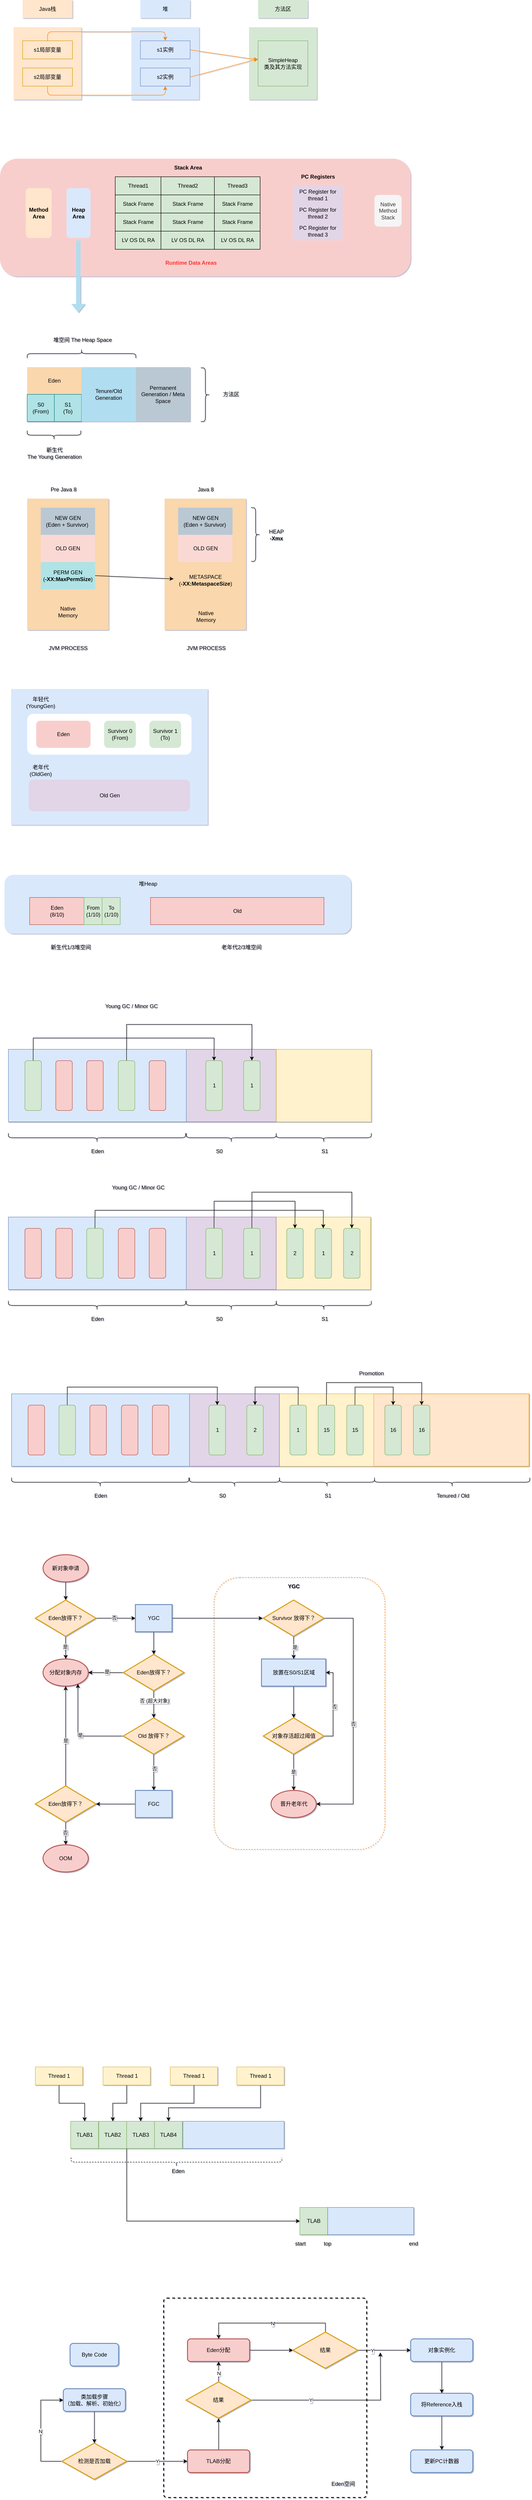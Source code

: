 <mxfile version="13.6.2" type="device"><diagram id="xvjZDgWMbrkdwlDW0RJM" name="Page-1"><mxGraphModel dx="1244" dy="725" grid="1" gridSize="10" guides="1" tooltips="1" connect="1" arrows="1" fold="1" page="1" pageScale="1" pageWidth="3300" pageHeight="4681" background="none" math="0" shadow="1"><root><mxCell id="0"/><mxCell id="1" parent="0"/><mxCell id="SILHKIjr-np92SBcj5TY-247" value="" style="rounded=1;whiteSpace=wrap;html=1;absoluteArcSize=1;arcSize=14;strokeWidth=2;fillColor=none;dashed=1;" vertex="1" parent="1"><mxGeometry x="421.5" y="5250" width="448.5" height="440" as="geometry"/></mxCell><mxCell id="SILHKIjr-np92SBcj5TY-186" value="" style="rounded=1;whiteSpace=wrap;html=1;dashed=1;fillColor=none;strokeColor=#FF8000;" vertex="1" parent="1"><mxGeometry x="532.5" y="3660" width="377.5" height="600" as="geometry"/></mxCell><mxCell id="SILHKIjr-np92SBcj5TY-133" value="" style="rounded=0;whiteSpace=wrap;html=1;fillColor=#ffe6cc;strokeColor=#d79b00;" vertex="1" parent="1"><mxGeometry x="885.5" y="3255" width="343" height="160" as="geometry"/></mxCell><mxCell id="SILHKIjr-np92SBcj5TY-93" value="" style="rounded=0;whiteSpace=wrap;html=1;fillColor=#fff2cc;strokeColor=#d6b656;" vertex="1" parent="1"><mxGeometry x="670" y="2865" width="208.5" height="160" as="geometry"/></mxCell><mxCell id="SILHKIjr-np92SBcj5TY-34" value="" style="rounded=0;whiteSpace=wrap;html=1;fillColor=#e1d5e7;strokeColor=#9673a6;" vertex="1" parent="1"><mxGeometry x="471.5" y="2495" width="198.5" height="160" as="geometry"/></mxCell><mxCell id="SILHKIjr-np92SBcj5TY-32" value="" style="rounded=0;whiteSpace=wrap;html=1;fillColor=#dae8fc;strokeColor=#6c8ebf;" vertex="1" parent="1"><mxGeometry x="78.5" y="2495" width="393" height="160" as="geometry"/></mxCell><mxCell id="SILHKIjr-np92SBcj5TY-23" value="" style="rounded=1;whiteSpace=wrap;html=1;dashed=1;fillColor=#dae8fc;strokeColor=none;" vertex="1" parent="1"><mxGeometry x="70" y="2110" width="765.5" height="130" as="geometry"/></mxCell><mxCell id="SILHKIjr-np92SBcj5TY-6" value="" style="rounded=0;whiteSpace=wrap;html=1;dashed=1;fillColor=#dae8fc;strokeColor=none;" vertex="1" parent="1"><mxGeometry x="84.5" y="1700" width="434.5" height="300" as="geometry"/></mxCell><mxCell id="SILHKIjr-np92SBcj5TY-4" value="" style="rounded=1;whiteSpace=wrap;html=1;dashed=1;strokeColor=none;" vertex="1" parent="1"><mxGeometry x="120" y="1755" width="363" height="90" as="geometry"/></mxCell><mxCell id="7XD1-41e0E38Dx6qnAlS-56" value="" style="rounded=0;whiteSpace=wrap;html=1;fillColor=#fad7ac;strokeColor=none;" parent="1" vertex="1"><mxGeometry x="423.5" y="1280" width="180" height="290" as="geometry"/></mxCell><mxCell id="7XD1-41e0E38Dx6qnAlS-54" value="" style="rounded=0;whiteSpace=wrap;html=1;fillColor=#fad7ac;strokeColor=none;" parent="1" vertex="1"><mxGeometry x="120" y="1280" width="180" height="290" as="geometry"/></mxCell><mxCell id="d0NMpc2Wv-QKShxh3H69-5" value="" style="whiteSpace=wrap;html=1;fillColor=#ffe6cc;strokeColor=none;" parent="1" vertex="1"><mxGeometry x="90" y="240" width="150" height="160" as="geometry"/></mxCell><mxCell id="d0NMpc2Wv-QKShxh3H69-1" value="Java栈" style="whiteSpace=wrap;html=1;fillColor=#ffe6cc;strokeColor=none;" parent="1" vertex="1"><mxGeometry x="110" y="180" width="110" height="40" as="geometry"/></mxCell><mxCell id="d0NMpc2Wv-QKShxh3H69-3" value="s1局部变量" style="whiteSpace=wrap;html=1;fillColor=#ffe6cc;strokeColor=#d79b00;" parent="1" vertex="1"><mxGeometry x="110" y="270" width="110" height="40" as="geometry"/></mxCell><mxCell id="d0NMpc2Wv-QKShxh3H69-4" value="s2局部变量" style="whiteSpace=wrap;html=1;fillColor=#ffe6cc;strokeColor=#d79b00;" parent="1" vertex="1"><mxGeometry x="110" y="330" width="110" height="40" as="geometry"/></mxCell><mxCell id="d0NMpc2Wv-QKShxh3H69-6" value="" style="whiteSpace=wrap;html=1;fillColor=#dae8fc;strokeColor=none;" parent="1" vertex="1"><mxGeometry x="350" y="240" width="150" height="160" as="geometry"/></mxCell><mxCell id="d0NMpc2Wv-QKShxh3H69-7" value="堆" style="whiteSpace=wrap;html=1;fillColor=#dae8fc;strokeColor=none;" parent="1" vertex="1"><mxGeometry x="370" y="180" width="110" height="40" as="geometry"/></mxCell><mxCell id="d0NMpc2Wv-QKShxh3H69-8" value="s1实例" style="whiteSpace=wrap;html=1;fillColor=#dae8fc;strokeColor=#6c8ebf;" parent="1" vertex="1"><mxGeometry x="370" y="270" width="110" height="40" as="geometry"/></mxCell><mxCell id="d0NMpc2Wv-QKShxh3H69-9" value="s2实例" style="whiteSpace=wrap;html=1;fillColor=#dae8fc;strokeColor=#6c8ebf;" parent="1" vertex="1"><mxGeometry x="370" y="330" width="110" height="40" as="geometry"/></mxCell><mxCell id="d0NMpc2Wv-QKShxh3H69-10" style="edgeStyle=orthogonalEdgeStyle;orthogonalLoop=1;jettySize=auto;html=1;exitX=0.5;exitY=1;exitDx=0;exitDy=0;entryX=0.5;entryY=1;entryDx=0;entryDy=0;strokeColor=#FF8000;" parent="1" source="d0NMpc2Wv-QKShxh3H69-4" target="d0NMpc2Wv-QKShxh3H69-9" edge="1"><mxGeometry relative="1" as="geometry"/></mxCell><mxCell id="d0NMpc2Wv-QKShxh3H69-11" style="edgeStyle=orthogonalEdgeStyle;orthogonalLoop=1;jettySize=auto;html=1;exitX=0.5;exitY=0;exitDx=0;exitDy=0;entryX=0.5;entryY=0;entryDx=0;entryDy=0;strokeColor=#FF8000;" parent="1" source="d0NMpc2Wv-QKShxh3H69-3" target="d0NMpc2Wv-QKShxh3H69-8" edge="1"><mxGeometry relative="1" as="geometry"/></mxCell><mxCell id="d0NMpc2Wv-QKShxh3H69-12" value="" style="whiteSpace=wrap;html=1;fillColor=#d5e8d4;strokeColor=none;" parent="1" vertex="1"><mxGeometry x="610" y="240" width="150" height="160" as="geometry"/></mxCell><mxCell id="d0NMpc2Wv-QKShxh3H69-13" value="方法区" style="whiteSpace=wrap;html=1;fillColor=#d5e8d4;strokeColor=none;" parent="1" vertex="1"><mxGeometry x="630" y="180" width="110" height="40" as="geometry"/></mxCell><mxCell id="d0NMpc2Wv-QKShxh3H69-15" value="SimpleHeap&lt;br&gt;类及其方法实现" style="whiteSpace=wrap;html=1;fillColor=#d5e8d4;strokeColor=#82b366;" parent="1" vertex="1"><mxGeometry x="630" y="270" width="110" height="100" as="geometry"/></mxCell><mxCell id="d0NMpc2Wv-QKShxh3H69-16" style="orthogonalLoop=1;jettySize=auto;html=1;exitX=1;exitY=0.5;exitDx=0;exitDy=0;strokeColor=#FF8000;" parent="1" source="d0NMpc2Wv-QKShxh3H69-8" target="d0NMpc2Wv-QKShxh3H69-15" edge="1"><mxGeometry relative="1" as="geometry"/></mxCell><mxCell id="d0NMpc2Wv-QKShxh3H69-17" style="edgeStyle=none;orthogonalLoop=1;jettySize=auto;html=1;exitX=1;exitY=0.5;exitDx=0;exitDy=0;strokeColor=#FF8000;" parent="1" source="d0NMpc2Wv-QKShxh3H69-9" edge="1"><mxGeometry relative="1" as="geometry"><mxPoint x="630" y="310" as="targetPoint"/></mxGeometry></mxCell><mxCell id="7XD1-41e0E38Dx6qnAlS-1" value="" style="rounded=1;whiteSpace=wrap;html=1;fillColor=#f8cecc;strokeColor=none;" parent="1" vertex="1"><mxGeometry x="60" y="530" width="907" height="260" as="geometry"/></mxCell><mxCell id="7XD1-41e0E38Dx6qnAlS-2" value="&lt;b&gt;Method Area&lt;/b&gt;" style="rounded=1;whiteSpace=wrap;html=1;fillColor=#ffe6cc;strokeColor=none;" parent="1" vertex="1"><mxGeometry x="117" y="595" width="57" height="110" as="geometry"/></mxCell><mxCell id="7XD1-41e0E38Dx6qnAlS-3" value="&lt;b&gt;Heap Area&lt;/b&gt;" style="rounded=1;whiteSpace=wrap;html=1;fillColor=#dae8fc;strokeColor=none;" parent="1" vertex="1"><mxGeometry x="207" y="595" width="53" height="110" as="geometry"/></mxCell><mxCell id="7XD1-41e0E38Dx6qnAlS-28" value="&lt;b&gt;PC Registers&lt;/b&gt;" style="text;html=1;align=center;verticalAlign=middle;resizable=0;points=[];autosize=1;" parent="1" vertex="1"><mxGeometry x="717" y="560" width="90" height="20" as="geometry"/></mxCell><mxCell id="7XD1-41e0E38Dx6qnAlS-29" value="Native Method Stack" style="rounded=1;whiteSpace=wrap;html=1;fillColor=#f5f5f5;fontColor=#333333;strokeColor=none;" parent="1" vertex="1"><mxGeometry x="887" y="610" width="60" height="70" as="geometry"/></mxCell><mxCell id="7XD1-41e0E38Dx6qnAlS-30" value="&lt;b&gt;Stack Area&lt;/b&gt;" style="text;html=1;align=center;verticalAlign=middle;resizable=0;points=[];autosize=1;" parent="1" vertex="1"><mxGeometry x="434.5" y="540" width="80" height="20" as="geometry"/></mxCell><mxCell id="7XD1-41e0E38Dx6qnAlS-31" value="&lt;b&gt;&lt;font color=&quot;#ff3333&quot;&gt;Runtime Data Areas&lt;/font&gt;&lt;/b&gt;" style="text;html=1;strokeColor=none;fillColor=none;align=center;verticalAlign=middle;whiteSpace=wrap;rounded=0;" parent="1" vertex="1"><mxGeometry x="407" y="750" width="150" height="20" as="geometry"/></mxCell><mxCell id="7XD1-41e0E38Dx6qnAlS-21" value="" style="shape=table;html=1;whiteSpace=wrap;startSize=0;container=1;collapsible=0;childLayout=tableLayout;fillColor=#e1d5e7;strokeColor=none;" parent="1" vertex="1"><mxGeometry x="707" y="590" width="110" height="120" as="geometry"/></mxCell><mxCell id="7XD1-41e0E38Dx6qnAlS-22" value="" style="shape=partialRectangle;html=1;whiteSpace=wrap;collapsible=0;dropTarget=0;pointerEvents=0;fillColor=none;top=0;left=0;bottom=0;right=0;points=[[0,0.5],[1,0.5]];portConstraint=eastwest;" parent="7XD1-41e0E38Dx6qnAlS-21" vertex="1"><mxGeometry width="110" height="40" as="geometry"/></mxCell><mxCell id="7XD1-41e0E38Dx6qnAlS-23" value="PC Register for thread 1" style="shape=partialRectangle;html=1;whiteSpace=wrap;connectable=0;fillColor=none;top=0;left=0;bottom=0;right=0;overflow=hidden;" parent="7XD1-41e0E38Dx6qnAlS-22" vertex="1"><mxGeometry width="110" height="40" as="geometry"/></mxCell><mxCell id="7XD1-41e0E38Dx6qnAlS-24" value="" style="shape=partialRectangle;html=1;whiteSpace=wrap;collapsible=0;dropTarget=0;pointerEvents=0;fillColor=none;top=0;left=0;bottom=0;right=0;points=[[0,0.5],[1,0.5]];portConstraint=eastwest;" parent="7XD1-41e0E38Dx6qnAlS-21" vertex="1"><mxGeometry y="40" width="110" height="40" as="geometry"/></mxCell><mxCell id="7XD1-41e0E38Dx6qnAlS-25" value="&lt;span&gt;PC Register for thread 2&lt;br&gt;&lt;/span&gt;" style="shape=partialRectangle;html=1;whiteSpace=wrap;connectable=0;fillColor=none;top=0;left=0;bottom=0;right=0;overflow=hidden;" parent="7XD1-41e0E38Dx6qnAlS-24" vertex="1"><mxGeometry width="110" height="40" as="geometry"/></mxCell><mxCell id="7XD1-41e0E38Dx6qnAlS-26" value="" style="shape=partialRectangle;html=1;whiteSpace=wrap;collapsible=0;dropTarget=0;pointerEvents=0;fillColor=none;top=0;left=0;bottom=0;right=0;points=[[0,0.5],[1,0.5]];portConstraint=eastwest;" parent="7XD1-41e0E38Dx6qnAlS-21" vertex="1"><mxGeometry y="80" width="110" height="40" as="geometry"/></mxCell><mxCell id="7XD1-41e0E38Dx6qnAlS-27" value="&lt;span&gt;PC Register for thread 3&lt;/span&gt;" style="shape=partialRectangle;html=1;whiteSpace=wrap;connectable=0;fillColor=none;top=0;left=0;bottom=0;right=0;overflow=hidden;" parent="7XD1-41e0E38Dx6qnAlS-26" vertex="1"><mxGeometry width="110" height="40" as="geometry"/></mxCell><mxCell id="7XD1-41e0E38Dx6qnAlS-4" value="" style="shape=table;html=1;whiteSpace=wrap;startSize=0;container=1;collapsible=0;childLayout=tableLayout;fillColor=#d5e8d4;" parent="1" vertex="1"><mxGeometry x="314.5" y="570" width="320" height="160" as="geometry"/></mxCell><mxCell id="7XD1-41e0E38Dx6qnAlS-5" value="" style="shape=partialRectangle;html=1;whiteSpace=wrap;collapsible=0;dropTarget=0;pointerEvents=0;fillColor=none;top=0;left=0;bottom=0;right=0;points=[[0,0.5],[1,0.5]];portConstraint=eastwest;" parent="7XD1-41e0E38Dx6qnAlS-4" vertex="1"><mxGeometry width="320" height="40" as="geometry"/></mxCell><mxCell id="7XD1-41e0E38Dx6qnAlS-6" value="Thread1" style="shape=partialRectangle;html=1;whiteSpace=wrap;connectable=0;fillColor=none;top=0;left=0;bottom=0;right=0;overflow=hidden;" parent="7XD1-41e0E38Dx6qnAlS-5" vertex="1"><mxGeometry width="101" height="40" as="geometry"/></mxCell><mxCell id="7XD1-41e0E38Dx6qnAlS-7" value="Thread2" style="shape=partialRectangle;html=1;whiteSpace=wrap;connectable=0;fillColor=none;top=0;left=0;bottom=0;right=0;overflow=hidden;" parent="7XD1-41e0E38Dx6qnAlS-5" vertex="1"><mxGeometry x="101" width="118" height="40" as="geometry"/></mxCell><mxCell id="7XD1-41e0E38Dx6qnAlS-8" value="Thread3" style="shape=partialRectangle;html=1;whiteSpace=wrap;connectable=0;fillColor=none;top=0;left=0;bottom=0;right=0;overflow=hidden;" parent="7XD1-41e0E38Dx6qnAlS-5" vertex="1"><mxGeometry x="219" width="101" height="40" as="geometry"/></mxCell><mxCell id="7XD1-41e0E38Dx6qnAlS-9" value="" style="shape=partialRectangle;html=1;whiteSpace=wrap;collapsible=0;dropTarget=0;pointerEvents=0;fillColor=none;top=0;left=0;bottom=0;right=0;points=[[0,0.5],[1,0.5]];portConstraint=eastwest;" parent="7XD1-41e0E38Dx6qnAlS-4" vertex="1"><mxGeometry y="40" width="320" height="40" as="geometry"/></mxCell><mxCell id="7XD1-41e0E38Dx6qnAlS-10" value="Stack Frame" style="shape=partialRectangle;html=1;whiteSpace=wrap;connectable=0;fillColor=none;top=0;left=0;bottom=0;right=0;overflow=hidden;" parent="7XD1-41e0E38Dx6qnAlS-9" vertex="1"><mxGeometry width="101" height="40" as="geometry"/></mxCell><mxCell id="7XD1-41e0E38Dx6qnAlS-11" value="Stack Frame" style="shape=partialRectangle;html=1;whiteSpace=wrap;connectable=0;fillColor=none;top=0;left=0;bottom=0;right=0;overflow=hidden;" parent="7XD1-41e0E38Dx6qnAlS-9" vertex="1"><mxGeometry x="101" width="118" height="40" as="geometry"/></mxCell><mxCell id="7XD1-41e0E38Dx6qnAlS-12" value="&lt;span&gt;Stack Frame&lt;/span&gt;" style="shape=partialRectangle;html=1;whiteSpace=wrap;connectable=0;fillColor=none;top=0;left=0;bottom=0;right=0;overflow=hidden;" parent="7XD1-41e0E38Dx6qnAlS-9" vertex="1"><mxGeometry x="219" width="101" height="40" as="geometry"/></mxCell><mxCell id="7XD1-41e0E38Dx6qnAlS-13" value="" style="shape=partialRectangle;html=1;whiteSpace=wrap;collapsible=0;dropTarget=0;pointerEvents=0;fillColor=none;top=0;left=0;bottom=0;right=0;points=[[0,0.5],[1,0.5]];portConstraint=eastwest;" parent="7XD1-41e0E38Dx6qnAlS-4" vertex="1"><mxGeometry y="80" width="320" height="40" as="geometry"/></mxCell><mxCell id="7XD1-41e0E38Dx6qnAlS-14" value="&lt;span&gt;Stack Frame&lt;/span&gt;" style="shape=partialRectangle;html=1;whiteSpace=wrap;connectable=0;fillColor=none;top=0;left=0;bottom=0;right=0;overflow=hidden;" parent="7XD1-41e0E38Dx6qnAlS-13" vertex="1"><mxGeometry width="101" height="40" as="geometry"/></mxCell><mxCell id="7XD1-41e0E38Dx6qnAlS-15" value="Stack Frame" style="shape=partialRectangle;html=1;whiteSpace=wrap;connectable=0;fillColor=none;top=0;left=0;bottom=0;right=0;overflow=hidden;" parent="7XD1-41e0E38Dx6qnAlS-13" vertex="1"><mxGeometry x="101" width="118" height="40" as="geometry"/></mxCell><mxCell id="7XD1-41e0E38Dx6qnAlS-16" value="&lt;span&gt;Stack Frame&lt;/span&gt;" style="shape=partialRectangle;html=1;whiteSpace=wrap;connectable=0;fillColor=none;top=0;left=0;bottom=0;right=0;overflow=hidden;" parent="7XD1-41e0E38Dx6qnAlS-13" vertex="1"><mxGeometry x="219" width="101" height="40" as="geometry"/></mxCell><mxCell id="7XD1-41e0E38Dx6qnAlS-17" style="shape=partialRectangle;html=1;whiteSpace=wrap;collapsible=0;dropTarget=0;pointerEvents=0;fillColor=none;top=0;left=0;bottom=0;right=0;points=[[0,0.5],[1,0.5]];portConstraint=eastwest;" parent="7XD1-41e0E38Dx6qnAlS-4" vertex="1"><mxGeometry y="120" width="320" height="40" as="geometry"/></mxCell><mxCell id="7XD1-41e0E38Dx6qnAlS-18" value="LV OS DL RA" style="shape=partialRectangle;html=1;whiteSpace=wrap;connectable=0;fillColor=none;top=0;left=0;bottom=0;right=0;overflow=hidden;" parent="7XD1-41e0E38Dx6qnAlS-17" vertex="1"><mxGeometry width="101" height="40" as="geometry"/></mxCell><mxCell id="7XD1-41e0E38Dx6qnAlS-19" value="&lt;span&gt;LV OS DL RA&lt;/span&gt;" style="shape=partialRectangle;html=1;whiteSpace=wrap;connectable=0;fillColor=none;top=0;left=0;bottom=0;right=0;overflow=hidden;" parent="7XD1-41e0E38Dx6qnAlS-17" vertex="1"><mxGeometry x="101" width="118" height="40" as="geometry"/></mxCell><mxCell id="7XD1-41e0E38Dx6qnAlS-20" value="&lt;span&gt;LV OS DL RA&lt;/span&gt;" style="shape=partialRectangle;html=1;whiteSpace=wrap;connectable=0;fillColor=none;top=0;left=0;bottom=0;right=0;overflow=hidden;" parent="7XD1-41e0E38Dx6qnAlS-17" vertex="1"><mxGeometry x="219" width="101" height="40" as="geometry"/></mxCell><mxCell id="7XD1-41e0E38Dx6qnAlS-34" value="Eden" style="rounded=0;whiteSpace=wrap;html=1;fillColor=#fad7ac;strokeColor=none;" parent="1" vertex="1"><mxGeometry x="120" y="990" width="120" height="60" as="geometry"/></mxCell><mxCell id="7XD1-41e0E38Dx6qnAlS-35" value="S0&lt;br&gt;(From)" style="rounded=0;whiteSpace=wrap;html=1;fillColor=#b0e3e6;strokeColor=#0e8088;" parent="1" vertex="1"><mxGeometry x="120" y="1050" width="60" height="60" as="geometry"/></mxCell><mxCell id="7XD1-41e0E38Dx6qnAlS-36" value="S1&lt;br&gt;(To)" style="rounded=0;whiteSpace=wrap;html=1;fillColor=#b0e3e6;strokeColor=#0e8088;" parent="1" vertex="1"><mxGeometry x="180" y="1050" width="60" height="60" as="geometry"/></mxCell><mxCell id="7XD1-41e0E38Dx6qnAlS-37" value="Tenure/Old Generation" style="rounded=0;whiteSpace=wrap;html=1;fillColor=#b1ddf0;strokeColor=none;" parent="1" vertex="1"><mxGeometry x="240" y="990" width="120" height="120" as="geometry"/></mxCell><mxCell id="7XD1-41e0E38Dx6qnAlS-38" value="Permanent Generation / Meta Space" style="rounded=0;whiteSpace=wrap;html=1;fillColor=#bac8d3;strokeColor=none;" parent="1" vertex="1"><mxGeometry x="360" y="990" width="120" height="120" as="geometry"/></mxCell><mxCell id="7XD1-41e0E38Dx6qnAlS-42" value="" style="shape=flexArrow;endArrow=classic;html=1;fillColor=#b1ddf0;strokeColor=none;" parent="1" edge="1"><mxGeometry width="50" height="50" relative="1" as="geometry"><mxPoint x="233" y="710" as="sourcePoint"/><mxPoint x="233" y="870" as="targetPoint"/></mxGeometry></mxCell><mxCell id="7XD1-41e0E38Dx6qnAlS-43" value="" style="shape=curlyBracket;whiteSpace=wrap;html=1;rounded=1;strokeColor=#000000;fillColor=#ffffff;rotatable=1;labelPosition=left;verticalLabelPosition=bottom;align=right;verticalAlign=top;direction=south;" parent="1" vertex="1"><mxGeometry x="120" y="950" width="240" height="20" as="geometry"/></mxCell><mxCell id="7XD1-41e0E38Dx6qnAlS-44" value="堆空间 The Heap Space" style="text;html=1;align=center;verticalAlign=middle;resizable=0;points=[];autosize=1;" parent="1" vertex="1"><mxGeometry x="171.5" y="920" width="140" height="20" as="geometry"/></mxCell><mxCell id="7XD1-41e0E38Dx6qnAlS-45" value="" style="shape=curlyBracket;whiteSpace=wrap;html=1;rounded=1;strokeColor=#000000;fillColor=#ffffff;rotatable=1;labelPosition=left;verticalLabelPosition=bottom;align=right;verticalAlign=top;direction=north;size=0.5;" parent="1" vertex="1"><mxGeometry x="120" y="1130" width="118.5" height="20" as="geometry"/></mxCell><mxCell id="7XD1-41e0E38Dx6qnAlS-46" value="新生代 &lt;br&gt;The Young Generation" style="text;html=1;align=center;verticalAlign=middle;resizable=0;points=[];autosize=1;" parent="1" vertex="1"><mxGeometry x="110" y="1165" width="140" height="30" as="geometry"/></mxCell><mxCell id="7XD1-41e0E38Dx6qnAlS-47" value="" style="shape=curlyBracket;whiteSpace=wrap;html=1;rounded=1;strokeColor=#000000;fillColor=#ffffff;rotatable=1;labelPosition=left;verticalLabelPosition=bottom;align=right;verticalAlign=top;direction=west;size=0.5;" parent="1" vertex="1"><mxGeometry x="503.5" y="991.5" width="20" height="118.5" as="geometry"/></mxCell><mxCell id="7XD1-41e0E38Dx6qnAlS-48" value="方法区" style="text;html=1;align=center;verticalAlign=middle;resizable=0;points=[];autosize=1;" parent="1" vertex="1"><mxGeometry x="545" y="1040" width="50" height="20" as="geometry"/></mxCell><mxCell id="7XD1-41e0E38Dx6qnAlS-49" value="NEW GEN&lt;br&gt;(Eden + Survivor)&amp;nbsp;" style="rounded=0;whiteSpace=wrap;html=1;fillColor=#bac8d3;strokeColor=none;" parent="1" vertex="1"><mxGeometry x="150" y="1300" width="120" height="60" as="geometry"/></mxCell><mxCell id="7XD1-41e0E38Dx6qnAlS-50" value="OLD GEN" style="rounded=0;whiteSpace=wrap;html=1;fillColor=#fad9d5;strokeColor=none;" parent="1" vertex="1"><mxGeometry x="150" y="1360" width="120" height="60" as="geometry"/></mxCell><mxCell id="7XD1-41e0E38Dx6qnAlS-61" style="rounded=0;orthogonalLoop=1;jettySize=auto;html=1;exitX=1;exitY=0.5;exitDx=0;exitDy=0;" parent="1" source="7XD1-41e0E38Dx6qnAlS-51" target="7XD1-41e0E38Dx6qnAlS-57" edge="1"><mxGeometry relative="1" as="geometry"/></mxCell><mxCell id="7XD1-41e0E38Dx6qnAlS-51" value="PERM GEN&lt;br&gt;(&lt;b&gt;-XX:MaxPermSize&lt;/b&gt;)" style="rounded=0;whiteSpace=wrap;html=1;fillColor=#b0e3e6;strokeColor=none;" parent="1" vertex="1"><mxGeometry x="150" y="1420" width="120" height="60" as="geometry"/></mxCell><mxCell id="7XD1-41e0E38Dx6qnAlS-52" value="NEW GEN&lt;br&gt;(Eden + Survivor)&amp;nbsp;" style="rounded=0;whiteSpace=wrap;html=1;fillColor=#bac8d3;strokeColor=none;" parent="1" vertex="1"><mxGeometry x="453.5" y="1300" width="120" height="60" as="geometry"/></mxCell><mxCell id="7XD1-41e0E38Dx6qnAlS-53" value="OLD GEN" style="rounded=0;whiteSpace=wrap;html=1;fillColor=#fad9d5;strokeColor=none;" parent="1" vertex="1"><mxGeometry x="453.5" y="1360" width="120" height="60" as="geometry"/></mxCell><mxCell id="7XD1-41e0E38Dx6qnAlS-55" value="Native Memory" style="text;html=1;strokeColor=none;fillColor=none;align=center;verticalAlign=middle;whiteSpace=wrap;rounded=0;" parent="1" vertex="1"><mxGeometry x="175" y="1510" width="70" height="40" as="geometry"/></mxCell><mxCell id="7XD1-41e0E38Dx6qnAlS-57" value="METASPACE&lt;br&gt;(&lt;b&gt;-XX:MetaspaceSize&lt;/b&gt;)" style="text;html=1;strokeColor=none;fillColor=none;align=center;verticalAlign=middle;whiteSpace=wrap;rounded=0;" parent="1" vertex="1"><mxGeometry x="443.5" y="1450" width="140" height="20" as="geometry"/></mxCell><mxCell id="7XD1-41e0E38Dx6qnAlS-58" value="Native Memory" style="text;html=1;strokeColor=none;fillColor=none;align=center;verticalAlign=middle;whiteSpace=wrap;rounded=0;" parent="1" vertex="1"><mxGeometry x="480" y="1520" width="70" height="40" as="geometry"/></mxCell><mxCell id="7XD1-41e0E38Dx6qnAlS-59" value="JVM PROCESS" style="text;html=1;align=center;verticalAlign=middle;resizable=0;points=[];autosize=1;" parent="1" vertex="1"><mxGeometry x="160" y="1600" width="100" height="20" as="geometry"/></mxCell><mxCell id="7XD1-41e0E38Dx6qnAlS-60" value="JVM PROCESS" style="text;html=1;align=center;verticalAlign=middle;resizable=0;points=[];autosize=1;" parent="1" vertex="1"><mxGeometry x="465" y="1600" width="100" height="20" as="geometry"/></mxCell><mxCell id="7XD1-41e0E38Dx6qnAlS-62" value="" style="shape=curlyBracket;whiteSpace=wrap;html=1;rounded=1;strokeColor=#000000;fillColor=#ffffff;rotatable=1;labelPosition=left;verticalLabelPosition=bottom;align=right;verticalAlign=top;direction=west;size=0.5;" parent="1" vertex="1"><mxGeometry x="614.5" y="1300" width="20" height="118.5" as="geometry"/></mxCell><mxCell id="7XD1-41e0E38Dx6qnAlS-63" value="HEAP&lt;br&gt;&lt;b&gt;-Xmx&lt;/b&gt;" style="text;html=1;align=center;verticalAlign=middle;resizable=0;points=[];autosize=1;" parent="1" vertex="1"><mxGeometry x="645" y="1345" width="50" height="30" as="geometry"/></mxCell><mxCell id="7XD1-41e0E38Dx6qnAlS-64" value="Pre Java 8" style="text;html=1;align=center;verticalAlign=middle;resizable=0;points=[];autosize=1;" parent="1" vertex="1"><mxGeometry x="165" y="1250" width="70" height="20" as="geometry"/></mxCell><mxCell id="7XD1-41e0E38Dx6qnAlS-65" value="Java 8" style="text;html=1;align=center;verticalAlign=middle;resizable=0;points=[];autosize=1;" parent="1" vertex="1"><mxGeometry x="488.5" y="1250" width="50" height="20" as="geometry"/></mxCell><mxCell id="SILHKIjr-np92SBcj5TY-1" value="Eden" style="rounded=1;whiteSpace=wrap;html=1;fillColor=#f8cecc;strokeColor=none;" vertex="1" parent="1"><mxGeometry x="140" y="1770" width="120" height="60" as="geometry"/></mxCell><mxCell id="SILHKIjr-np92SBcj5TY-2" value="Survivor 0&lt;br&gt;(From)" style="rounded=1;whiteSpace=wrap;html=1;fillColor=#d5e8d4;strokeColor=none;" vertex="1" parent="1"><mxGeometry x="290" y="1770" width="70" height="60" as="geometry"/></mxCell><mxCell id="SILHKIjr-np92SBcj5TY-3" value="Survivor 1&lt;br&gt;(To)" style="rounded=1;whiteSpace=wrap;html=1;fillColor=#d5e8d4;strokeColor=none;" vertex="1" parent="1"><mxGeometry x="390" y="1770" width="70" height="60" as="geometry"/></mxCell><mxCell id="SILHKIjr-np92SBcj5TY-5" value="Old Gen" style="rounded=1;whiteSpace=wrap;html=1;dashed=1;fillColor=#e1d5e7;strokeColor=none;" vertex="1" parent="1"><mxGeometry x="123.5" y="1900" width="356.5" height="70" as="geometry"/></mxCell><mxCell id="SILHKIjr-np92SBcj5TY-7" value="年轻代 (YoungGen)" style="text;html=1;strokeColor=none;fillColor=none;align=center;verticalAlign=middle;whiteSpace=wrap;rounded=0;dashed=1;" vertex="1" parent="1"><mxGeometry x="130" y="1720" width="40" height="20" as="geometry"/></mxCell><mxCell id="SILHKIjr-np92SBcj5TY-8" value="老年代&lt;br&gt;(OldGen)" style="text;html=1;strokeColor=none;fillColor=none;align=center;verticalAlign=middle;whiteSpace=wrap;rounded=0;dashed=1;" vertex="1" parent="1"><mxGeometry x="130" y="1870" width="40" height="20" as="geometry"/></mxCell><mxCell id="SILHKIjr-np92SBcj5TY-17" value="Eden&lt;br&gt;(8/10)" style="rounded=0;whiteSpace=wrap;html=1;fillColor=#f8cecc;strokeColor=#b85450;" vertex="1" parent="1"><mxGeometry x="125.5" y="2160" width="120" height="60" as="geometry"/></mxCell><mxCell id="SILHKIjr-np92SBcj5TY-18" value="From&lt;br&gt;(1/10)" style="rounded=0;whiteSpace=wrap;html=1;fillColor=#d5e8d4;strokeColor=#82b366;" vertex="1" parent="1"><mxGeometry x="245.5" y="2160" width="40" height="60" as="geometry"/></mxCell><mxCell id="SILHKIjr-np92SBcj5TY-19" value="To&lt;br&gt;(1/10)" style="rounded=0;whiteSpace=wrap;html=1;fillColor=#d5e8d4;strokeColor=#82b366;" vertex="1" parent="1"><mxGeometry x="285.5" y="2160" width="40" height="60" as="geometry"/></mxCell><mxCell id="SILHKIjr-np92SBcj5TY-20" value="Old" style="rounded=0;whiteSpace=wrap;html=1;fillColor=#f8cecc;strokeColor=#b85450;" vertex="1" parent="1"><mxGeometry x="392.5" y="2160" width="383" height="60" as="geometry"/></mxCell><mxCell id="SILHKIjr-np92SBcj5TY-21" value="新生代1/3堆空间" style="text;html=1;align=center;verticalAlign=middle;resizable=0;points=[];autosize=1;" vertex="1" parent="1"><mxGeometry x="165.5" y="2260" width="100" height="20" as="geometry"/></mxCell><mxCell id="SILHKIjr-np92SBcj5TY-22" value="老年代2/3堆空间" style="text;html=1;align=center;verticalAlign=middle;resizable=0;points=[];autosize=1;" vertex="1" parent="1"><mxGeometry x="542.5" y="2260" width="100" height="20" as="geometry"/></mxCell><mxCell id="SILHKIjr-np92SBcj5TY-24" value="堆Heap" style="text;html=1;strokeColor=none;fillColor=none;align=center;verticalAlign=middle;whiteSpace=wrap;rounded=0;dashed=1;" vertex="1" parent="1"><mxGeometry x="352.5" y="2120" width="67.5" height="20" as="geometry"/></mxCell><mxCell id="SILHKIjr-np92SBcj5TY-36" style="edgeStyle=orthogonalEdgeStyle;rounded=0;orthogonalLoop=1;jettySize=auto;html=1;exitX=0.5;exitY=0;exitDx=0;exitDy=0;entryX=0.5;entryY=0;entryDx=0;entryDy=0;" edge="1" parent="1" source="SILHKIjr-np92SBcj5TY-25" target="SILHKIjr-np92SBcj5TY-30"><mxGeometry relative="1" as="geometry"><Array as="points"><mxPoint x="133" y="2470"/><mxPoint x="533" y="2470"/></Array></mxGeometry></mxCell><mxCell id="SILHKIjr-np92SBcj5TY-25" value="" style="rounded=1;whiteSpace=wrap;html=1;fillColor=#d5e8d4;strokeColor=#82b366;" vertex="1" parent="1"><mxGeometry x="115" y="2520" width="36.5" height="110" as="geometry"/></mxCell><mxCell id="SILHKIjr-np92SBcj5TY-26" value="" style="rounded=1;whiteSpace=wrap;html=1;fillColor=#f8cecc;strokeColor=#b85450;" vertex="1" parent="1"><mxGeometry x="183.25" y="2520" width="36.5" height="110" as="geometry"/></mxCell><mxCell id="SILHKIjr-np92SBcj5TY-27" value="" style="rounded=1;whiteSpace=wrap;html=1;fillColor=#f8cecc;strokeColor=#b85450;" vertex="1" parent="1"><mxGeometry x="251.5" y="2520" width="36.5" height="110" as="geometry"/></mxCell><mxCell id="SILHKIjr-np92SBcj5TY-37" style="edgeStyle=orthogonalEdgeStyle;rounded=0;orthogonalLoop=1;jettySize=auto;html=1;exitX=0.5;exitY=0;exitDx=0;exitDy=0;entryX=0.5;entryY=0;entryDx=0;entryDy=0;" edge="1" parent="1" source="SILHKIjr-np92SBcj5TY-28" target="SILHKIjr-np92SBcj5TY-31"><mxGeometry relative="1" as="geometry"><Array as="points"><mxPoint x="340" y="2440"/><mxPoint x="616" y="2440"/></Array></mxGeometry></mxCell><mxCell id="SILHKIjr-np92SBcj5TY-28" value="" style="rounded=1;whiteSpace=wrap;html=1;fillColor=#d5e8d4;strokeColor=#82b366;" vertex="1" parent="1"><mxGeometry x="321.25" y="2520" width="36.5" height="110" as="geometry"/></mxCell><mxCell id="SILHKIjr-np92SBcj5TY-29" value="" style="rounded=1;whiteSpace=wrap;html=1;fillColor=#f8cecc;strokeColor=#b85450;" vertex="1" parent="1"><mxGeometry x="389.5" y="2520" width="36.5" height="110" as="geometry"/></mxCell><mxCell id="SILHKIjr-np92SBcj5TY-30" value="1" style="rounded=1;whiteSpace=wrap;html=1;fillColor=#d5e8d4;strokeColor=#82b366;" vertex="1" parent="1"><mxGeometry x="514.5" y="2520" width="36.5" height="110" as="geometry"/></mxCell><mxCell id="SILHKIjr-np92SBcj5TY-31" value="1" style="rounded=1;whiteSpace=wrap;html=1;fillColor=#d5e8d4;strokeColor=#82b366;" vertex="1" parent="1"><mxGeometry x="598" y="2520" width="36.5" height="110" as="geometry"/></mxCell><mxCell id="SILHKIjr-np92SBcj5TY-35" value="" style="rounded=0;whiteSpace=wrap;html=1;fillColor=#fff2cc;strokeColor=#d6b656;" vertex="1" parent="1"><mxGeometry x="670.25" y="2495" width="209.75" height="160" as="geometry"/></mxCell><mxCell id="SILHKIjr-np92SBcj5TY-38" value="Young GC / Minor GC" style="text;html=1;align=center;verticalAlign=middle;resizable=0;points=[];autosize=1;" vertex="1" parent="1"><mxGeometry x="285" y="2390" width="130" height="20" as="geometry"/></mxCell><mxCell id="SILHKIjr-np92SBcj5TY-39" value="" style="shape=curlyBracket;whiteSpace=wrap;html=1;rounded=1;strokeColor=#000000;fillColor=#ffffff;rotatable=1;labelPosition=left;verticalLabelPosition=bottom;align=right;verticalAlign=top;direction=north;size=0.5;" vertex="1" parent="1"><mxGeometry x="78.5" y="2680" width="391.5" height="20" as="geometry"/></mxCell><mxCell id="SILHKIjr-np92SBcj5TY-40" value="Eden" style="text;html=1;align=center;verticalAlign=middle;resizable=0;points=[];autosize=1;" vertex="1" parent="1"><mxGeometry x="255" y="2710" width="40" height="20" as="geometry"/></mxCell><mxCell id="SILHKIjr-np92SBcj5TY-41" value="" style="shape=curlyBracket;whiteSpace=wrap;html=1;rounded=1;strokeColor=#000000;fillColor=#ffffff;rotatable=1;labelPosition=left;verticalLabelPosition=bottom;align=right;verticalAlign=top;direction=north;size=0.5;" vertex="1" parent="1"><mxGeometry x="471.5" y="2680" width="198.5" height="20" as="geometry"/></mxCell><mxCell id="SILHKIjr-np92SBcj5TY-42" value="S0" style="text;html=1;align=center;verticalAlign=middle;resizable=0;points=[];autosize=1;" vertex="1" parent="1"><mxGeometry x="528.5" y="2710" width="30" height="20" as="geometry"/></mxCell><mxCell id="SILHKIjr-np92SBcj5TY-43" value="" style="shape=curlyBracket;whiteSpace=wrap;html=1;rounded=1;strokeColor=#000000;fillColor=#ffffff;rotatable=1;labelPosition=left;verticalLabelPosition=bottom;align=right;verticalAlign=top;direction=north;size=0.5;" vertex="1" parent="1"><mxGeometry x="670" y="2680" width="210" height="20" as="geometry"/></mxCell><mxCell id="SILHKIjr-np92SBcj5TY-44" value="S1" style="text;html=1;align=center;verticalAlign=middle;resizable=0;points=[];autosize=1;" vertex="1" parent="1"><mxGeometry x="762.25" y="2710" width="30" height="20" as="geometry"/></mxCell><mxCell id="SILHKIjr-np92SBcj5TY-82" value="" style="rounded=0;whiteSpace=wrap;html=1;fillColor=#e1d5e7;strokeColor=#9673a6;" vertex="1" parent="1"><mxGeometry x="471.5" y="2865" width="198.5" height="160" as="geometry"/></mxCell><mxCell id="SILHKIjr-np92SBcj5TY-83" value="" style="rounded=0;whiteSpace=wrap;html=1;fillColor=#dae8fc;strokeColor=#6c8ebf;" vertex="1" parent="1"><mxGeometry x="78.5" y="2865" width="393" height="160" as="geometry"/></mxCell><mxCell id="SILHKIjr-np92SBcj5TY-85" value="" style="rounded=1;whiteSpace=wrap;html=1;fillColor=#f8cecc;strokeColor=#b85450;" vertex="1" parent="1"><mxGeometry x="115" y="2890" width="36.5" height="110" as="geometry"/></mxCell><mxCell id="SILHKIjr-np92SBcj5TY-86" value="" style="rounded=1;whiteSpace=wrap;html=1;fillColor=#f8cecc;strokeColor=#b85450;" vertex="1" parent="1"><mxGeometry x="183.25" y="2890" width="36.5" height="110" as="geometry"/></mxCell><mxCell id="SILHKIjr-np92SBcj5TY-107" style="edgeStyle=orthogonalEdgeStyle;rounded=0;orthogonalLoop=1;jettySize=auto;html=1;exitX=0.5;exitY=0;exitDx=0;exitDy=0;entryX=0.5;entryY=0;entryDx=0;entryDy=0;" edge="1" parent="1" source="SILHKIjr-np92SBcj5TY-87" target="SILHKIjr-np92SBcj5TY-101"><mxGeometry relative="1" as="geometry"><Array as="points"><mxPoint x="270" y="2850"/><mxPoint x="774" y="2850"/></Array></mxGeometry></mxCell><mxCell id="SILHKIjr-np92SBcj5TY-87" value="" style="rounded=1;whiteSpace=wrap;html=1;fillColor=#d5e8d4;strokeColor=#82b366;" vertex="1" parent="1"><mxGeometry x="251.5" y="2890" width="36.5" height="110" as="geometry"/></mxCell><mxCell id="SILHKIjr-np92SBcj5TY-89" value="" style="rounded=1;whiteSpace=wrap;html=1;fillColor=#f8cecc;strokeColor=#b85450;" vertex="1" parent="1"><mxGeometry x="321.25" y="2890" width="36.5" height="110" as="geometry"/></mxCell><mxCell id="SILHKIjr-np92SBcj5TY-90" value="" style="rounded=1;whiteSpace=wrap;html=1;fillColor=#f8cecc;strokeColor=#b85450;" vertex="1" parent="1"><mxGeometry x="389.5" y="2890" width="36.5" height="110" as="geometry"/></mxCell><mxCell id="SILHKIjr-np92SBcj5TY-108" style="edgeStyle=orthogonalEdgeStyle;rounded=0;orthogonalLoop=1;jettySize=auto;html=1;exitX=0.5;exitY=0;exitDx=0;exitDy=0;entryX=0.5;entryY=0;entryDx=0;entryDy=0;" edge="1" parent="1" source="SILHKIjr-np92SBcj5TY-91" target="SILHKIjr-np92SBcj5TY-100"><mxGeometry relative="1" as="geometry"><Array as="points"><mxPoint x="533" y="2830"/><mxPoint x="712" y="2830"/></Array></mxGeometry></mxCell><mxCell id="SILHKIjr-np92SBcj5TY-91" value="1" style="rounded=1;whiteSpace=wrap;html=1;fillColor=#d5e8d4;strokeColor=#82b366;" vertex="1" parent="1"><mxGeometry x="514.5" y="2890" width="36.5" height="110" as="geometry"/></mxCell><mxCell id="SILHKIjr-np92SBcj5TY-109" style="edgeStyle=orthogonalEdgeStyle;rounded=0;orthogonalLoop=1;jettySize=auto;html=1;exitX=0.5;exitY=0;exitDx=0;exitDy=0;entryX=0.5;entryY=0;entryDx=0;entryDy=0;" edge="1" parent="1" source="SILHKIjr-np92SBcj5TY-92" target="SILHKIjr-np92SBcj5TY-102"><mxGeometry relative="1" as="geometry"><Array as="points"><mxPoint x="616" y="2810"/><mxPoint x="837" y="2810"/></Array></mxGeometry></mxCell><mxCell id="SILHKIjr-np92SBcj5TY-92" value="1" style="rounded=1;whiteSpace=wrap;html=1;fillColor=#d5e8d4;strokeColor=#82b366;" vertex="1" parent="1"><mxGeometry x="598" y="2890" width="36.5" height="110" as="geometry"/></mxCell><mxCell id="SILHKIjr-np92SBcj5TY-94" value="" style="shape=curlyBracket;whiteSpace=wrap;html=1;rounded=1;strokeColor=#000000;fillColor=#ffffff;rotatable=1;labelPosition=left;verticalLabelPosition=bottom;align=right;verticalAlign=top;direction=north;size=0.5;" vertex="1" parent="1"><mxGeometry x="78.5" y="3050" width="391.5" height="20" as="geometry"/></mxCell><mxCell id="SILHKIjr-np92SBcj5TY-95" value="Eden" style="text;html=1;align=center;verticalAlign=middle;resizable=0;points=[];autosize=1;" vertex="1" parent="1"><mxGeometry x="255" y="3080" width="40" height="20" as="geometry"/></mxCell><mxCell id="SILHKIjr-np92SBcj5TY-96" value="" style="shape=curlyBracket;whiteSpace=wrap;html=1;rounded=1;strokeColor=#000000;fillColor=#ffffff;rotatable=1;labelPosition=left;verticalLabelPosition=bottom;align=right;verticalAlign=top;direction=north;size=0.5;" vertex="1" parent="1"><mxGeometry x="471.5" y="3050" width="198.5" height="20" as="geometry"/></mxCell><mxCell id="SILHKIjr-np92SBcj5TY-97" value="S0" style="text;html=1;align=center;verticalAlign=middle;resizable=0;points=[];autosize=1;" vertex="1" parent="1"><mxGeometry x="528.5" y="3080" width="30" height="20" as="geometry"/></mxCell><mxCell id="SILHKIjr-np92SBcj5TY-98" value="" style="shape=curlyBracket;whiteSpace=wrap;html=1;rounded=1;strokeColor=#000000;fillColor=#ffffff;rotatable=1;labelPosition=left;verticalLabelPosition=bottom;align=right;verticalAlign=top;direction=north;size=0.5;" vertex="1" parent="1"><mxGeometry x="670.25" y="3050" width="209.75" height="20" as="geometry"/></mxCell><mxCell id="SILHKIjr-np92SBcj5TY-99" value="S1" style="text;html=1;align=center;verticalAlign=middle;resizable=0;points=[];autosize=1;" vertex="1" parent="1"><mxGeometry x="762.25" y="3080" width="30" height="20" as="geometry"/></mxCell><mxCell id="SILHKIjr-np92SBcj5TY-100" value="2" style="rounded=1;whiteSpace=wrap;html=1;fillColor=#d5e8d4;strokeColor=#82b366;" vertex="1" parent="1"><mxGeometry x="693.25" y="2890" width="36.5" height="110" as="geometry"/></mxCell><mxCell id="SILHKIjr-np92SBcj5TY-101" value="1" style="rounded=1;whiteSpace=wrap;html=1;fillColor=#d5e8d4;strokeColor=#82b366;" vertex="1" parent="1"><mxGeometry x="755.75" y="2890" width="36.5" height="110" as="geometry"/></mxCell><mxCell id="SILHKIjr-np92SBcj5TY-102" value="2" style="rounded=1;whiteSpace=wrap;html=1;fillColor=#d5e8d4;strokeColor=#82b366;" vertex="1" parent="1"><mxGeometry x="818.75" y="2890" width="36.5" height="110" as="geometry"/></mxCell><mxCell id="SILHKIjr-np92SBcj5TY-106" value="Young GC / Minor GC" style="text;html=1;align=center;verticalAlign=middle;resizable=0;points=[];autosize=1;" vertex="1" parent="1"><mxGeometry x="300" y="2790" width="130" height="20" as="geometry"/></mxCell><mxCell id="SILHKIjr-np92SBcj5TY-110" value="" style="rounded=0;whiteSpace=wrap;html=1;fillColor=#fff2cc;strokeColor=#d6b656;" vertex="1" parent="1"><mxGeometry x="677" y="3255" width="208.5" height="160" as="geometry"/></mxCell><mxCell id="SILHKIjr-np92SBcj5TY-111" value="" style="rounded=0;whiteSpace=wrap;html=1;fillColor=#e1d5e7;strokeColor=#9673a6;" vertex="1" parent="1"><mxGeometry x="478.5" y="3255" width="198.5" height="160" as="geometry"/></mxCell><mxCell id="SILHKIjr-np92SBcj5TY-112" value="" style="rounded=0;whiteSpace=wrap;html=1;fillColor=#dae8fc;strokeColor=#6c8ebf;" vertex="1" parent="1"><mxGeometry x="85.5" y="3255" width="393" height="160" as="geometry"/></mxCell><mxCell id="SILHKIjr-np92SBcj5TY-113" value="" style="rounded=1;whiteSpace=wrap;html=1;fillColor=#f8cecc;strokeColor=#b85450;" vertex="1" parent="1"><mxGeometry x="122" y="3280" width="36.5" height="110" as="geometry"/></mxCell><mxCell id="SILHKIjr-np92SBcj5TY-136" style="edgeStyle=orthogonalEdgeStyle;rounded=0;orthogonalLoop=1;jettySize=auto;html=1;exitX=0.5;exitY=0;exitDx=0;exitDy=0;entryX=0.5;entryY=0;entryDx=0;entryDy=0;" edge="1" parent="1" source="SILHKIjr-np92SBcj5TY-114" target="SILHKIjr-np92SBcj5TY-120"><mxGeometry relative="1" as="geometry"><Array as="points"><mxPoint x="209" y="3240"/><mxPoint x="540" y="3240"/></Array></mxGeometry></mxCell><mxCell id="SILHKIjr-np92SBcj5TY-114" value="" style="rounded=1;whiteSpace=wrap;html=1;fillColor=#d5e8d4;strokeColor=#82b366;" vertex="1" parent="1"><mxGeometry x="190.25" y="3280" width="36.5" height="110" as="geometry"/></mxCell><mxCell id="SILHKIjr-np92SBcj5TY-116" value="" style="rounded=1;whiteSpace=wrap;html=1;fillColor=#f8cecc;strokeColor=#b85450;" vertex="1" parent="1"><mxGeometry x="258.5" y="3280" width="36.5" height="110" as="geometry"/></mxCell><mxCell id="SILHKIjr-np92SBcj5TY-117" value="" style="rounded=1;whiteSpace=wrap;html=1;fillColor=#f8cecc;strokeColor=#b85450;" vertex="1" parent="1"><mxGeometry x="328.25" y="3280" width="36.5" height="110" as="geometry"/></mxCell><mxCell id="SILHKIjr-np92SBcj5TY-118" value="" style="rounded=1;whiteSpace=wrap;html=1;fillColor=#f8cecc;strokeColor=#b85450;" vertex="1" parent="1"><mxGeometry x="396.5" y="3280" width="36.5" height="110" as="geometry"/></mxCell><mxCell id="SILHKIjr-np92SBcj5TY-120" value="1" style="rounded=1;whiteSpace=wrap;html=1;fillColor=#d5e8d4;strokeColor=#82b366;" vertex="1" parent="1"><mxGeometry x="521.5" y="3280" width="36.5" height="110" as="geometry"/></mxCell><mxCell id="SILHKIjr-np92SBcj5TY-122" value="2" style="rounded=1;whiteSpace=wrap;html=1;fillColor=#d5e8d4;strokeColor=#82b366;" vertex="1" parent="1"><mxGeometry x="605" y="3280" width="36.5" height="110" as="geometry"/></mxCell><mxCell id="SILHKIjr-np92SBcj5TY-123" value="" style="shape=curlyBracket;whiteSpace=wrap;html=1;rounded=1;strokeColor=#000000;fillColor=#ffffff;rotatable=1;labelPosition=left;verticalLabelPosition=bottom;align=right;verticalAlign=top;direction=north;size=0.5;" vertex="1" parent="1"><mxGeometry x="85.5" y="3440" width="391.5" height="20" as="geometry"/></mxCell><mxCell id="SILHKIjr-np92SBcj5TY-124" value="Eden" style="text;html=1;align=center;verticalAlign=middle;resizable=0;points=[];autosize=1;" vertex="1" parent="1"><mxGeometry x="262" y="3470" width="40" height="20" as="geometry"/></mxCell><mxCell id="SILHKIjr-np92SBcj5TY-125" value="" style="shape=curlyBracket;whiteSpace=wrap;html=1;rounded=1;strokeColor=#000000;fillColor=#ffffff;rotatable=1;labelPosition=left;verticalLabelPosition=bottom;align=right;verticalAlign=top;direction=north;size=0.5;" vertex="1" parent="1"><mxGeometry x="478.5" y="3440" width="198.5" height="20" as="geometry"/></mxCell><mxCell id="SILHKIjr-np92SBcj5TY-126" value="S0" style="text;html=1;align=center;verticalAlign=middle;resizable=0;points=[];autosize=1;" vertex="1" parent="1"><mxGeometry x="535.5" y="3470" width="30" height="20" as="geometry"/></mxCell><mxCell id="SILHKIjr-np92SBcj5TY-127" value="" style="shape=curlyBracket;whiteSpace=wrap;html=1;rounded=1;strokeColor=#000000;fillColor=#ffffff;rotatable=1;labelPosition=left;verticalLabelPosition=bottom;align=right;verticalAlign=top;direction=north;size=0.5;" vertex="1" parent="1"><mxGeometry x="677.25" y="3440" width="209.75" height="20" as="geometry"/></mxCell><mxCell id="SILHKIjr-np92SBcj5TY-128" value="S1" style="text;html=1;align=center;verticalAlign=middle;resizable=0;points=[];autosize=1;" vertex="1" parent="1"><mxGeometry x="769.25" y="3470" width="30" height="20" as="geometry"/></mxCell><mxCell id="SILHKIjr-np92SBcj5TY-137" style="edgeStyle=orthogonalEdgeStyle;rounded=0;orthogonalLoop=1;jettySize=auto;html=1;exitX=0.5;exitY=0;exitDx=0;exitDy=0;entryX=0.5;entryY=0;entryDx=0;entryDy=0;" edge="1" parent="1" source="SILHKIjr-np92SBcj5TY-129" target="SILHKIjr-np92SBcj5TY-122"><mxGeometry relative="1" as="geometry"><Array as="points"><mxPoint x="719" y="3240"/><mxPoint x="623" y="3240"/></Array></mxGeometry></mxCell><mxCell id="SILHKIjr-np92SBcj5TY-129" value="1" style="rounded=1;whiteSpace=wrap;html=1;fillColor=#d5e8d4;strokeColor=#82b366;" vertex="1" parent="1"><mxGeometry x="700.25" y="3280" width="36.5" height="110" as="geometry"/></mxCell><mxCell id="SILHKIjr-np92SBcj5TY-141" style="edgeStyle=orthogonalEdgeStyle;rounded=0;orthogonalLoop=1;jettySize=auto;html=1;exitX=0.5;exitY=0;exitDx=0;exitDy=0;entryX=0.5;entryY=0;entryDx=0;entryDy=0;" edge="1" parent="1" source="SILHKIjr-np92SBcj5TY-130" target="SILHKIjr-np92SBcj5TY-139"><mxGeometry relative="1" as="geometry"><Array as="points"><mxPoint x="781" y="3230"/><mxPoint x="991" y="3230"/></Array></mxGeometry></mxCell><mxCell id="SILHKIjr-np92SBcj5TY-130" value="15" style="rounded=1;whiteSpace=wrap;html=1;fillColor=#d5e8d4;strokeColor=#82b366;" vertex="1" parent="1"><mxGeometry x="762.75" y="3280" width="36.5" height="110" as="geometry"/></mxCell><mxCell id="SILHKIjr-np92SBcj5TY-140" style="edgeStyle=orthogonalEdgeStyle;rounded=0;orthogonalLoop=1;jettySize=auto;html=1;exitX=0.5;exitY=0;exitDx=0;exitDy=0;entryX=0.5;entryY=0;entryDx=0;entryDy=0;" edge="1" parent="1" source="SILHKIjr-np92SBcj5TY-131" target="SILHKIjr-np92SBcj5TY-138"><mxGeometry relative="1" as="geometry"><Array as="points"><mxPoint x="844" y="3240"/><mxPoint x="928" y="3240"/></Array></mxGeometry></mxCell><mxCell id="SILHKIjr-np92SBcj5TY-131" value="15" style="rounded=1;whiteSpace=wrap;html=1;fillColor=#d5e8d4;strokeColor=#82b366;" vertex="1" parent="1"><mxGeometry x="825.75" y="3280" width="36.5" height="110" as="geometry"/></mxCell><mxCell id="SILHKIjr-np92SBcj5TY-134" value="" style="shape=curlyBracket;whiteSpace=wrap;html=1;rounded=1;strokeColor=#000000;fillColor=#ffffff;rotatable=1;labelPosition=left;verticalLabelPosition=bottom;align=right;verticalAlign=top;direction=north;size=0.5;" vertex="1" parent="1"><mxGeometry x="887" y="3440" width="343" height="20" as="geometry"/></mxCell><mxCell id="SILHKIjr-np92SBcj5TY-135" value="Tenured / Old" style="text;html=1;align=center;verticalAlign=middle;resizable=0;points=[];autosize=1;" vertex="1" parent="1"><mxGeometry x="1015" y="3470" width="90" height="20" as="geometry"/></mxCell><mxCell id="SILHKIjr-np92SBcj5TY-138" value="16" style="rounded=1;whiteSpace=wrap;html=1;fillColor=#d5e8d4;strokeColor=#82b366;" vertex="1" parent="1"><mxGeometry x="910" y="3280" width="36.5" height="110" as="geometry"/></mxCell><mxCell id="SILHKIjr-np92SBcj5TY-139" value="16" style="rounded=1;whiteSpace=wrap;html=1;fillColor=#d5e8d4;strokeColor=#82b366;" vertex="1" parent="1"><mxGeometry x="973" y="3280" width="36.5" height="110" as="geometry"/></mxCell><mxCell id="SILHKIjr-np92SBcj5TY-142" value="Promotion" style="text;html=1;align=center;verticalAlign=middle;resizable=0;points=[];autosize=1;" vertex="1" parent="1"><mxGeometry x="845" y="3200" width="70" height="20" as="geometry"/></mxCell><mxCell id="SILHKIjr-np92SBcj5TY-145" value="" style="edgeStyle=orthogonalEdgeStyle;rounded=0;orthogonalLoop=1;jettySize=auto;html=1;" edge="1" parent="1" source="SILHKIjr-np92SBcj5TY-143" target="SILHKIjr-np92SBcj5TY-144"><mxGeometry relative="1" as="geometry"/></mxCell><mxCell id="SILHKIjr-np92SBcj5TY-143" value="新对象申请" style="strokeWidth=2;html=1;shape=mxgraph.flowchart.start_1;whiteSpace=wrap;rounded=0;fillColor=#f8cecc;strokeColor=#b85450;" vertex="1" parent="1"><mxGeometry x="155" y="3610" width="100" height="60" as="geometry"/></mxCell><mxCell id="SILHKIjr-np92SBcj5TY-147" value="" style="edgeStyle=orthogonalEdgeStyle;rounded=0;orthogonalLoop=1;jettySize=auto;html=1;" edge="1" parent="1" source="SILHKIjr-np92SBcj5TY-144" target="SILHKIjr-np92SBcj5TY-146"><mxGeometry relative="1" as="geometry"/></mxCell><mxCell id="SILHKIjr-np92SBcj5TY-148" value="是" style="edgeLabel;html=1;align=center;verticalAlign=middle;resizable=0;points=[];" vertex="1" connectable="0" parent="SILHKIjr-np92SBcj5TY-147"><mxGeometry x="-0.08" y="-1" relative="1" as="geometry"><mxPoint as="offset"/></mxGeometry></mxCell><mxCell id="SILHKIjr-np92SBcj5TY-150" value="" style="edgeStyle=orthogonalEdgeStyle;rounded=0;orthogonalLoop=1;jettySize=auto;html=1;" edge="1" parent="1" source="SILHKIjr-np92SBcj5TY-144" target="SILHKIjr-np92SBcj5TY-149"><mxGeometry relative="1" as="geometry"/></mxCell><mxCell id="SILHKIjr-np92SBcj5TY-187" value="否" style="edgeLabel;html=1;align=center;verticalAlign=middle;resizable=0;points=[];" vertex="1" connectable="0" parent="SILHKIjr-np92SBcj5TY-150"><mxGeometry x="-0.081" y="1" relative="1" as="geometry"><mxPoint as="offset"/></mxGeometry></mxCell><mxCell id="SILHKIjr-np92SBcj5TY-144" value="Eden放得下？" style="strokeWidth=2;html=1;shape=mxgraph.flowchart.decision;whiteSpace=wrap;rounded=0;fillColor=#ffe6cc;strokeColor=#d79b00;" vertex="1" parent="1"><mxGeometry x="138" y="3710" width="134" height="80" as="geometry"/></mxCell><mxCell id="SILHKIjr-np92SBcj5TY-146" value="分配对象内存" style="strokeWidth=2;html=1;shape=mxgraph.flowchart.start_1;whiteSpace=wrap;rounded=0;fillColor=#f8cecc;strokeColor=#b85450;" vertex="1" parent="1"><mxGeometry x="155" y="3840" width="100" height="60" as="geometry"/></mxCell><mxCell id="SILHKIjr-np92SBcj5TY-154" value="" style="edgeStyle=orthogonalEdgeStyle;rounded=0;orthogonalLoop=1;jettySize=auto;html=1;" edge="1" parent="1" source="SILHKIjr-np92SBcj5TY-149" target="SILHKIjr-np92SBcj5TY-153"><mxGeometry relative="1" as="geometry"/></mxCell><mxCell id="SILHKIjr-np92SBcj5TY-173" style="edgeStyle=orthogonalEdgeStyle;rounded=0;orthogonalLoop=1;jettySize=auto;html=1;exitX=1;exitY=0.5;exitDx=0;exitDy=0;" edge="1" parent="1" source="SILHKIjr-np92SBcj5TY-149"><mxGeometry relative="1" as="geometry"><mxPoint x="640" y="3750" as="targetPoint"/></mxGeometry></mxCell><mxCell id="SILHKIjr-np92SBcj5TY-149" value="YGC" style="whiteSpace=wrap;html=1;rounded=0;strokeWidth=2;fillColor=#dae8fc;strokeColor=#6c8ebf;" vertex="1" parent="1"><mxGeometry x="359" y="3720" width="81" height="60" as="geometry"/></mxCell><mxCell id="SILHKIjr-np92SBcj5TY-155" value="" style="edgeStyle=orthogonalEdgeStyle;rounded=0;orthogonalLoop=1;jettySize=auto;html=1;" edge="1" parent="1" source="SILHKIjr-np92SBcj5TY-153" target="SILHKIjr-np92SBcj5TY-146"><mxGeometry relative="1" as="geometry"/></mxCell><mxCell id="SILHKIjr-np92SBcj5TY-156" value="是" style="edgeLabel;html=1;align=center;verticalAlign=middle;resizable=0;points=[];" vertex="1" connectable="0" parent="SILHKIjr-np92SBcj5TY-155"><mxGeometry x="-0.058" y="-2" relative="1" as="geometry"><mxPoint as="offset"/></mxGeometry></mxCell><mxCell id="SILHKIjr-np92SBcj5TY-158" value="" style="edgeStyle=orthogonalEdgeStyle;rounded=0;orthogonalLoop=1;jettySize=auto;html=1;" edge="1" parent="1" source="SILHKIjr-np92SBcj5TY-153" target="SILHKIjr-np92SBcj5TY-157"><mxGeometry relative="1" as="geometry"/></mxCell><mxCell id="SILHKIjr-np92SBcj5TY-159" value="否 (超大对象)" style="edgeLabel;html=1;align=center;verticalAlign=middle;resizable=0;points=[];" vertex="1" connectable="0" parent="SILHKIjr-np92SBcj5TY-158"><mxGeometry x="-0.267" y="1" relative="1" as="geometry"><mxPoint as="offset"/></mxGeometry></mxCell><mxCell id="SILHKIjr-np92SBcj5TY-153" value="Eden放得下？" style="strokeWidth=2;html=1;shape=mxgraph.flowchart.decision;whiteSpace=wrap;rounded=0;fillColor=#ffe6cc;strokeColor=#d79b00;" vertex="1" parent="1"><mxGeometry x="332.5" y="3830" width="134" height="80" as="geometry"/></mxCell><mxCell id="SILHKIjr-np92SBcj5TY-164" value="" style="edgeStyle=orthogonalEdgeStyle;rounded=0;orthogonalLoop=1;jettySize=auto;html=1;" edge="1" parent="1" source="SILHKIjr-np92SBcj5TY-157" target="SILHKIjr-np92SBcj5TY-163"><mxGeometry relative="1" as="geometry"/></mxCell><mxCell id="SILHKIjr-np92SBcj5TY-165" value="否" style="edgeLabel;html=1;align=center;verticalAlign=middle;resizable=0;points=[];" vertex="1" connectable="0" parent="SILHKIjr-np92SBcj5TY-164"><mxGeometry x="-0.2" y="1" relative="1" as="geometry"><mxPoint as="offset"/></mxGeometry></mxCell><mxCell id="SILHKIjr-np92SBcj5TY-166" style="edgeStyle=orthogonalEdgeStyle;rounded=0;orthogonalLoop=1;jettySize=auto;html=1;exitX=0;exitY=0.5;exitDx=0;exitDy=0;exitPerimeter=0;entryX=0.77;entryY=0.917;entryDx=0;entryDy=0;entryPerimeter=0;" edge="1" parent="1" source="SILHKIjr-np92SBcj5TY-157" target="SILHKIjr-np92SBcj5TY-146"><mxGeometry relative="1" as="geometry"/></mxCell><mxCell id="SILHKIjr-np92SBcj5TY-167" value="是" style="edgeLabel;html=1;align=center;verticalAlign=middle;resizable=0;points=[];" vertex="1" connectable="0" parent="SILHKIjr-np92SBcj5TY-166"><mxGeometry x="-0.104" y="-2" relative="1" as="geometry"><mxPoint x="1" as="offset"/></mxGeometry></mxCell><mxCell id="SILHKIjr-np92SBcj5TY-157" value="Old 放得下？" style="strokeWidth=2;html=1;shape=mxgraph.flowchart.decision;whiteSpace=wrap;rounded=0;fillColor=#ffe6cc;strokeColor=#d79b00;" vertex="1" parent="1"><mxGeometry x="332.5" y="3970" width="134" height="80" as="geometry"/></mxCell><mxCell id="SILHKIjr-np92SBcj5TY-161" value="" style="edgeStyle=orthogonalEdgeStyle;rounded=0;orthogonalLoop=1;jettySize=auto;html=1;" edge="1" parent="1" source="SILHKIjr-np92SBcj5TY-160" target="SILHKIjr-np92SBcj5TY-146"><mxGeometry relative="1" as="geometry"/></mxCell><mxCell id="SILHKIjr-np92SBcj5TY-162" value="是" style="edgeLabel;html=1;align=center;verticalAlign=middle;resizable=0;points=[];" vertex="1" connectable="0" parent="SILHKIjr-np92SBcj5TY-161"><mxGeometry x="-0.082" y="2" relative="1" as="geometry"><mxPoint x="2" y="1" as="offset"/></mxGeometry></mxCell><mxCell id="SILHKIjr-np92SBcj5TY-170" value="" style="edgeStyle=orthogonalEdgeStyle;rounded=0;orthogonalLoop=1;jettySize=auto;html=1;" edge="1" parent="1" source="SILHKIjr-np92SBcj5TY-160" target="SILHKIjr-np92SBcj5TY-169"><mxGeometry relative="1" as="geometry"/></mxCell><mxCell id="SILHKIjr-np92SBcj5TY-171" value="否" style="edgeLabel;html=1;align=center;verticalAlign=middle;resizable=0;points=[];" vertex="1" connectable="0" parent="SILHKIjr-np92SBcj5TY-170"><mxGeometry x="-0.08" y="-1" relative="1" as="geometry"><mxPoint as="offset"/></mxGeometry></mxCell><mxCell id="SILHKIjr-np92SBcj5TY-160" value="Eden放得下？" style="strokeWidth=2;html=1;shape=mxgraph.flowchart.decision;whiteSpace=wrap;rounded=0;fillColor=#ffe6cc;strokeColor=#d79b00;" vertex="1" parent="1"><mxGeometry x="138" y="4120" width="134" height="80" as="geometry"/></mxCell><mxCell id="SILHKIjr-np92SBcj5TY-168" value="" style="edgeStyle=orthogonalEdgeStyle;rounded=0;orthogonalLoop=1;jettySize=auto;html=1;" edge="1" parent="1" source="SILHKIjr-np92SBcj5TY-163" target="SILHKIjr-np92SBcj5TY-160"><mxGeometry relative="1" as="geometry"/></mxCell><mxCell id="SILHKIjr-np92SBcj5TY-163" value="FGC" style="whiteSpace=wrap;html=1;rounded=0;strokeWidth=2;fillColor=#dae8fc;strokeColor=#6c8ebf;" vertex="1" parent="1"><mxGeometry x="359" y="4130" width="81" height="60" as="geometry"/></mxCell><mxCell id="SILHKIjr-np92SBcj5TY-169" value="OOM" style="strokeWidth=2;html=1;shape=mxgraph.flowchart.start_1;whiteSpace=wrap;rounded=0;fillColor=#f8cecc;strokeColor=#b85450;" vertex="1" parent="1"><mxGeometry x="155" y="4250" width="100" height="60" as="geometry"/></mxCell><mxCell id="SILHKIjr-np92SBcj5TY-175" value="" style="edgeStyle=orthogonalEdgeStyle;rounded=0;orthogonalLoop=1;jettySize=auto;html=1;" edge="1" parent="1" source="SILHKIjr-np92SBcj5TY-172" target="SILHKIjr-np92SBcj5TY-174"><mxGeometry relative="1" as="geometry"/></mxCell><mxCell id="SILHKIjr-np92SBcj5TY-176" value="是" style="edgeLabel;html=1;align=center;verticalAlign=middle;resizable=0;points=[];" vertex="1" connectable="0" parent="SILHKIjr-np92SBcj5TY-175"><mxGeometry x="-0.04" y="2" relative="1" as="geometry"><mxPoint as="offset"/></mxGeometry></mxCell><mxCell id="SILHKIjr-np92SBcj5TY-184" style="edgeStyle=orthogonalEdgeStyle;rounded=0;orthogonalLoop=1;jettySize=auto;html=1;exitX=1;exitY=0.5;exitDx=0;exitDy=0;exitPerimeter=0;entryX=1;entryY=0.5;entryDx=0;entryDy=0;entryPerimeter=0;" edge="1" parent="1" source="SILHKIjr-np92SBcj5TY-172" target="SILHKIjr-np92SBcj5TY-179"><mxGeometry relative="1" as="geometry"><Array as="points"><mxPoint x="840" y="3750"/><mxPoint x="840" y="4160"/></Array></mxGeometry></mxCell><mxCell id="SILHKIjr-np92SBcj5TY-185" value="否" style="edgeLabel;html=1;align=center;verticalAlign=middle;resizable=0;points=[];" vertex="1" connectable="0" parent="SILHKIjr-np92SBcj5TY-184"><mxGeometry x="0.067" relative="1" as="geometry"><mxPoint y="1" as="offset"/></mxGeometry></mxCell><mxCell id="SILHKIjr-np92SBcj5TY-172" value="Survivor 放得下？" style="strokeWidth=2;html=1;shape=mxgraph.flowchart.decision;whiteSpace=wrap;rounded=0;fillColor=#ffe6cc;strokeColor=#d79b00;" vertex="1" parent="1"><mxGeometry x="641.5" y="3710" width="134" height="80" as="geometry"/></mxCell><mxCell id="SILHKIjr-np92SBcj5TY-178" value="" style="edgeStyle=orthogonalEdgeStyle;rounded=0;orthogonalLoop=1;jettySize=auto;html=1;" edge="1" parent="1" source="SILHKIjr-np92SBcj5TY-174" target="SILHKIjr-np92SBcj5TY-177"><mxGeometry relative="1" as="geometry"/></mxCell><mxCell id="SILHKIjr-np92SBcj5TY-182" style="edgeStyle=orthogonalEdgeStyle;rounded=0;orthogonalLoop=1;jettySize=auto;html=1;exitX=1;exitY=0.5;exitDx=0;exitDy=0;entryX=1;entryY=0.5;entryDx=0;entryDy=0;exitPerimeter=0;" edge="1" parent="1" source="SILHKIjr-np92SBcj5TY-177" target="SILHKIjr-np92SBcj5TY-174"><mxGeometry relative="1" as="geometry"/></mxCell><mxCell id="SILHKIjr-np92SBcj5TY-183" value="否" style="edgeLabel;html=1;align=center;verticalAlign=middle;resizable=0;points=[];" vertex="1" connectable="0" parent="SILHKIjr-np92SBcj5TY-182"><mxGeometry x="-0.034" y="-1" relative="1" as="geometry"><mxPoint x="1" as="offset"/></mxGeometry></mxCell><mxCell id="SILHKIjr-np92SBcj5TY-174" value="放置在S0/S1区域" style="whiteSpace=wrap;html=1;rounded=0;strokeWidth=2;fillColor=#dae8fc;strokeColor=#6c8ebf;" vertex="1" parent="1"><mxGeometry x="637.5" y="3840" width="142" height="60" as="geometry"/></mxCell><mxCell id="SILHKIjr-np92SBcj5TY-180" value="" style="edgeStyle=orthogonalEdgeStyle;rounded=0;orthogonalLoop=1;jettySize=auto;html=1;" edge="1" parent="1" source="SILHKIjr-np92SBcj5TY-177" target="SILHKIjr-np92SBcj5TY-179"><mxGeometry relative="1" as="geometry"/></mxCell><mxCell id="SILHKIjr-np92SBcj5TY-181" value="是" style="edgeLabel;html=1;align=center;verticalAlign=middle;resizable=0;points=[];" vertex="1" connectable="0" parent="SILHKIjr-np92SBcj5TY-180"><mxGeometry x="-0.025" y="-1" relative="1" as="geometry"><mxPoint as="offset"/></mxGeometry></mxCell><mxCell id="SILHKIjr-np92SBcj5TY-177" value="对象存活超过阈值" style="strokeWidth=2;html=1;shape=mxgraph.flowchart.decision;whiteSpace=wrap;rounded=0;fillColor=#ffe6cc;strokeColor=#d79b00;" vertex="1" parent="1"><mxGeometry x="641.5" y="3970" width="134" height="80" as="geometry"/></mxCell><mxCell id="SILHKIjr-np92SBcj5TY-179" value="晋升老年代" style="strokeWidth=2;html=1;shape=mxgraph.flowchart.start_1;whiteSpace=wrap;rounded=0;fillColor=#f8cecc;strokeColor=#b85450;" vertex="1" parent="1"><mxGeometry x="658.5" y="4130" width="100" height="60" as="geometry"/></mxCell><mxCell id="SILHKIjr-np92SBcj5TY-188" value="&lt;b&gt;YGC&lt;/b&gt;" style="text;html=1;strokeColor=none;fillColor=none;align=center;verticalAlign=middle;whiteSpace=wrap;rounded=0;dashed=1;" vertex="1" parent="1"><mxGeometry x="688.5" y="3670" width="40" height="20" as="geometry"/></mxCell><mxCell id="SILHKIjr-np92SBcj5TY-209" style="edgeStyle=orthogonalEdgeStyle;rounded=0;orthogonalLoop=1;jettySize=auto;html=1;exitX=0.5;exitY=1;exitDx=0;exitDy=0;entryX=0.5;entryY=0;entryDx=0;entryDy=0;" edge="1" parent="1" source="SILHKIjr-np92SBcj5TY-190" target="SILHKIjr-np92SBcj5TY-194"><mxGeometry relative="1" as="geometry"/></mxCell><mxCell id="SILHKIjr-np92SBcj5TY-190" value="Thread 1" style="rounded=0;whiteSpace=wrap;html=1;fillColor=#fff2cc;strokeColor=#d6b656;" vertex="1" parent="1"><mxGeometry x="138" y="4740" width="104.5" height="40" as="geometry"/></mxCell><mxCell id="SILHKIjr-np92SBcj5TY-210" style="edgeStyle=orthogonalEdgeStyle;rounded=0;orthogonalLoop=1;jettySize=auto;html=1;exitX=0.5;exitY=1;exitDx=0;exitDy=0;entryX=0.5;entryY=0;entryDx=0;entryDy=0;" edge="1" parent="1" source="SILHKIjr-np92SBcj5TY-191" target="SILHKIjr-np92SBcj5TY-197"><mxGeometry relative="1" as="geometry"/></mxCell><mxCell id="SILHKIjr-np92SBcj5TY-191" value="Thread 1" style="rounded=0;whiteSpace=wrap;html=1;fillColor=#fff2cc;strokeColor=#d6b656;" vertex="1" parent="1"><mxGeometry x="287.5" y="4740" width="104.5" height="40" as="geometry"/></mxCell><mxCell id="SILHKIjr-np92SBcj5TY-211" style="edgeStyle=orthogonalEdgeStyle;rounded=0;orthogonalLoop=1;jettySize=auto;html=1;exitX=0.5;exitY=1;exitDx=0;exitDy=0;entryX=0.5;entryY=0;entryDx=0;entryDy=0;" edge="1" parent="1" source="SILHKIjr-np92SBcj5TY-192" target="SILHKIjr-np92SBcj5TY-198"><mxGeometry relative="1" as="geometry"/></mxCell><mxCell id="SILHKIjr-np92SBcj5TY-192" value="Thread 1" style="rounded=0;whiteSpace=wrap;html=1;fillColor=#fff2cc;strokeColor=#d6b656;" vertex="1" parent="1"><mxGeometry x="436" y="4740" width="104.5" height="40" as="geometry"/></mxCell><mxCell id="SILHKIjr-np92SBcj5TY-212" style="edgeStyle=orthogonalEdgeStyle;rounded=0;orthogonalLoop=1;jettySize=auto;html=1;exitX=0.5;exitY=1;exitDx=0;exitDy=0;entryX=0.5;entryY=0;entryDx=0;entryDy=0;" edge="1" parent="1" source="SILHKIjr-np92SBcj5TY-193" target="SILHKIjr-np92SBcj5TY-199"><mxGeometry relative="1" as="geometry"><Array as="points"><mxPoint x="635.5" y="4830"/><mxPoint x="432.5" y="4830"/></Array></mxGeometry></mxCell><mxCell id="SILHKIjr-np92SBcj5TY-193" value="Thread 1" style="rounded=0;whiteSpace=wrap;html=1;fillColor=#fff2cc;strokeColor=#d6b656;" vertex="1" parent="1"><mxGeometry x="583" y="4740" width="104.5" height="40" as="geometry"/></mxCell><mxCell id="SILHKIjr-np92SBcj5TY-194" value="TLAB1" style="rounded=0;whiteSpace=wrap;html=1;strokeColor=#82b366;fillColor=#d5e8d4;" vertex="1" parent="1"><mxGeometry x="216" y="4860" width="61.5" height="60" as="geometry"/></mxCell><mxCell id="SILHKIjr-np92SBcj5TY-197" value="&lt;span&gt;TLAB2&lt;/span&gt;" style="rounded=0;whiteSpace=wrap;html=1;strokeColor=#82b366;fillColor=#d5e8d4;" vertex="1" parent="1"><mxGeometry x="278.25" y="4860" width="61.5" height="60" as="geometry"/></mxCell><mxCell id="SILHKIjr-np92SBcj5TY-215" style="edgeStyle=orthogonalEdgeStyle;rounded=0;orthogonalLoop=1;jettySize=auto;html=1;exitX=0;exitY=1;exitDx=0;exitDy=0;entryX=0;entryY=0.5;entryDx=0;entryDy=0;" edge="1" parent="1" source="SILHKIjr-np92SBcj5TY-198" target="SILHKIjr-np92SBcj5TY-213"><mxGeometry relative="1" as="geometry"/></mxCell><mxCell id="SILHKIjr-np92SBcj5TY-198" value="&lt;span&gt;TLAB3&lt;/span&gt;" style="rounded=0;whiteSpace=wrap;html=1;strokeColor=#82b366;fillColor=#d5e8d4;" vertex="1" parent="1"><mxGeometry x="339.75" y="4860" width="61.5" height="60" as="geometry"/></mxCell><mxCell id="SILHKIjr-np92SBcj5TY-199" value="&lt;span&gt;TLAB4&lt;/span&gt;" style="rounded=0;whiteSpace=wrap;html=1;strokeColor=#82b366;fillColor=#d5e8d4;" vertex="1" parent="1"><mxGeometry x="401.25" y="4860" width="61.5" height="60" as="geometry"/></mxCell><mxCell id="SILHKIjr-np92SBcj5TY-200" value="" style="rounded=0;whiteSpace=wrap;html=1;strokeColor=#6c8ebf;fillColor=#dae8fc;" vertex="1" parent="1"><mxGeometry x="464" y="4860" width="223.5" height="60" as="geometry"/></mxCell><mxCell id="SILHKIjr-np92SBcj5TY-213" value="&lt;span&gt;TLAB&lt;/span&gt;" style="rounded=0;whiteSpace=wrap;html=1;strokeColor=#82b366;fillColor=#d5e8d4;" vertex="1" parent="1"><mxGeometry x="722.25" y="5050" width="61.5" height="60" as="geometry"/></mxCell><mxCell id="SILHKIjr-np92SBcj5TY-214" value="" style="rounded=0;whiteSpace=wrap;html=1;strokeColor=#6c8ebf;fillColor=#dae8fc;" vertex="1" parent="1"><mxGeometry x="783.75" y="5050" width="190" height="60" as="geometry"/></mxCell><mxCell id="SILHKIjr-np92SBcj5TY-216" value="" style="shape=curlyBracket;whiteSpace=wrap;html=1;rounded=1;strokeColor=#000000;fillColor=#ffffff;rotatable=1;labelPosition=left;verticalLabelPosition=bottom;align=right;verticalAlign=top;direction=north;size=0.5;dashed=1;" vertex="1" parent="1"><mxGeometry x="216.75" y="4940" width="465.75" height="20" as="geometry"/></mxCell><mxCell id="SILHKIjr-np92SBcj5TY-217" value="Eden" style="text;html=1;align=center;verticalAlign=middle;resizable=0;points=[];autosize=1;" vertex="1" parent="1"><mxGeometry x="432.5" y="4960" width="40" height="20" as="geometry"/></mxCell><mxCell id="SILHKIjr-np92SBcj5TY-218" value="start" style="text;html=1;align=center;verticalAlign=middle;resizable=0;points=[];autosize=1;" vertex="1" parent="1"><mxGeometry x="702.5" y="5120" width="40" height="20" as="geometry"/></mxCell><mxCell id="SILHKIjr-np92SBcj5TY-219" value="top" style="text;html=1;align=center;verticalAlign=middle;resizable=0;points=[];autosize=1;" vertex="1" parent="1"><mxGeometry x="767.5" y="5120" width="30" height="20" as="geometry"/></mxCell><mxCell id="SILHKIjr-np92SBcj5TY-220" value="end" style="text;html=1;align=center;verticalAlign=middle;resizable=0;points=[];autosize=1;" vertex="1" parent="1"><mxGeometry x="952.5" y="5120" width="40" height="20" as="geometry"/></mxCell><mxCell id="SILHKIjr-np92SBcj5TY-225" style="edgeStyle=orthogonalEdgeStyle;rounded=0;orthogonalLoop=1;jettySize=auto;html=1;exitX=0;exitY=0.5;exitDx=0;exitDy=0;exitPerimeter=0;entryX=0;entryY=0.5;entryDx=0;entryDy=0;" edge="1" parent="1" source="SILHKIjr-np92SBcj5TY-222" target="SILHKIjr-np92SBcj5TY-224"><mxGeometry relative="1" as="geometry"><Array as="points"><mxPoint x="150" y="5610"/><mxPoint x="150" y="5475"/></Array></mxGeometry></mxCell><mxCell id="SILHKIjr-np92SBcj5TY-226" value="N" style="edgeLabel;html=1;align=center;verticalAlign=middle;resizable=0;points=[];" vertex="1" connectable="0" parent="SILHKIjr-np92SBcj5TY-225"><mxGeometry x="-0.022" y="1" relative="1" as="geometry"><mxPoint as="offset"/></mxGeometry></mxCell><mxCell id="SILHKIjr-np92SBcj5TY-228" value="Y" style="edgeStyle=orthogonalEdgeStyle;rounded=0;orthogonalLoop=1;jettySize=auto;html=1;exitX=1;exitY=0.5;exitDx=0;exitDy=0;exitPerimeter=0;entryX=0;entryY=0.5;entryDx=0;entryDy=0;" edge="1" parent="1" source="SILHKIjr-np92SBcj5TY-222" target="SILHKIjr-np92SBcj5TY-227"><mxGeometry relative="1" as="geometry"/></mxCell><mxCell id="SILHKIjr-np92SBcj5TY-222" value="检测是否加载" style="strokeWidth=2;html=1;shape=mxgraph.flowchart.decision;whiteSpace=wrap;rounded=0;fillColor=#ffe6cc;strokeColor=#d79b00;" vertex="1" parent="1"><mxGeometry x="196.75" y="5570" width="143.25" height="80" as="geometry"/></mxCell><mxCell id="SILHKIjr-np92SBcj5TY-223" value="Byte Code" style="rounded=1;whiteSpace=wrap;html=1;absoluteArcSize=1;arcSize=14;strokeWidth=2;fillColor=#dae8fc;strokeColor=#6c8ebf;" vertex="1" parent="1"><mxGeometry x="214.75" y="5350" width="107.25" height="50" as="geometry"/></mxCell><mxCell id="SILHKIjr-np92SBcj5TY-229" style="edgeStyle=orthogonalEdgeStyle;rounded=0;orthogonalLoop=1;jettySize=auto;html=1;exitX=0.5;exitY=1;exitDx=0;exitDy=0;entryX=0.5;entryY=0;entryDx=0;entryDy=0;entryPerimeter=0;" edge="1" parent="1" source="SILHKIjr-np92SBcj5TY-224" target="SILHKIjr-np92SBcj5TY-222"><mxGeometry relative="1" as="geometry"/></mxCell><mxCell id="SILHKIjr-np92SBcj5TY-224" value="类加载步骤&lt;br&gt;（加载、解析、初始化）" style="rounded=1;whiteSpace=wrap;html=1;absoluteArcSize=1;arcSize=14;strokeWidth=2;fillColor=#dae8fc;strokeColor=#6c8ebf;" vertex="1" parent="1"><mxGeometry x="199.75" y="5450" width="137.25" height="50" as="geometry"/></mxCell><mxCell id="SILHKIjr-np92SBcj5TY-231" value="" style="edgeStyle=orthogonalEdgeStyle;rounded=0;orthogonalLoop=1;jettySize=auto;html=1;" edge="1" parent="1" source="SILHKIjr-np92SBcj5TY-227" target="SILHKIjr-np92SBcj5TY-230"><mxGeometry relative="1" as="geometry"/></mxCell><mxCell id="SILHKIjr-np92SBcj5TY-227" value="TLAB分配" style="rounded=1;whiteSpace=wrap;html=1;absoluteArcSize=1;arcSize=14;strokeWidth=2;fillColor=#f8cecc;strokeColor=#b85450;" vertex="1" parent="1"><mxGeometry x="474.12" y="5585" width="137.25" height="50" as="geometry"/></mxCell><mxCell id="SILHKIjr-np92SBcj5TY-233" value="" style="edgeStyle=orthogonalEdgeStyle;rounded=0;orthogonalLoop=1;jettySize=auto;html=1;" edge="1" parent="1" source="SILHKIjr-np92SBcj5TY-230" target="SILHKIjr-np92SBcj5TY-232"><mxGeometry relative="1" as="geometry"/></mxCell><mxCell id="SILHKIjr-np92SBcj5TY-249" value="N" style="edgeLabel;html=1;align=center;verticalAlign=middle;resizable=0;points=[];" vertex="1" connectable="0" parent="SILHKIjr-np92SBcj5TY-233"><mxGeometry x="-0.156" relative="1" as="geometry"><mxPoint as="offset"/></mxGeometry></mxCell><mxCell id="SILHKIjr-np92SBcj5TY-244" style="edgeStyle=orthogonalEdgeStyle;rounded=0;orthogonalLoop=1;jettySize=auto;html=1;exitX=1;exitY=0.5;exitDx=0;exitDy=0;exitPerimeter=0;" edge="1" parent="1" source="SILHKIjr-np92SBcj5TY-230"><mxGeometry relative="1" as="geometry"><mxPoint x="900" y="5370" as="targetPoint"/></mxGeometry></mxCell><mxCell id="SILHKIjr-np92SBcj5TY-245" value="Y" style="edgeLabel;html=1;align=center;verticalAlign=middle;resizable=0;points=[];" vertex="1" connectable="0" parent="SILHKIjr-np92SBcj5TY-244"><mxGeometry x="-0.331" relative="1" as="geometry"><mxPoint as="offset"/></mxGeometry></mxCell><mxCell id="SILHKIjr-np92SBcj5TY-230" value="结果" style="strokeWidth=2;html=1;shape=mxgraph.flowchart.decision;whiteSpace=wrap;rounded=0;fillColor=#ffe6cc;strokeColor=#d79b00;" vertex="1" parent="1"><mxGeometry x="471.12" y="5435" width="143.25" height="80" as="geometry"/></mxCell><mxCell id="SILHKIjr-np92SBcj5TY-235" value="" style="edgeStyle=orthogonalEdgeStyle;rounded=0;orthogonalLoop=1;jettySize=auto;html=1;" edge="1" parent="1" source="SILHKIjr-np92SBcj5TY-232" target="SILHKIjr-np92SBcj5TY-234"><mxGeometry relative="1" as="geometry"/></mxCell><mxCell id="SILHKIjr-np92SBcj5TY-232" value="Eden分配" style="rounded=1;whiteSpace=wrap;html=1;absoluteArcSize=1;arcSize=14;strokeWidth=2;fillColor=#f8cecc;strokeColor=#b85450;" vertex="1" parent="1"><mxGeometry x="474.12" y="5340" width="137.25" height="50" as="geometry"/></mxCell><mxCell id="SILHKIjr-np92SBcj5TY-236" style="edgeStyle=orthogonalEdgeStyle;rounded=0;orthogonalLoop=1;jettySize=auto;html=1;exitX=0.5;exitY=0;exitDx=0;exitDy=0;exitPerimeter=0;entryX=0.5;entryY=0;entryDx=0;entryDy=0;" edge="1" parent="1" source="SILHKIjr-np92SBcj5TY-234" target="SILHKIjr-np92SBcj5TY-232"><mxGeometry relative="1" as="geometry"/></mxCell><mxCell id="SILHKIjr-np92SBcj5TY-237" value="N" style="edgeLabel;html=1;align=center;verticalAlign=middle;resizable=0;points=[];" vertex="1" connectable="0" parent="SILHKIjr-np92SBcj5TY-236"><mxGeometry x="-0.061" y="1" relative="1" as="geometry"><mxPoint as="offset"/></mxGeometry></mxCell><mxCell id="SILHKIjr-np92SBcj5TY-243" value="" style="edgeStyle=orthogonalEdgeStyle;rounded=0;orthogonalLoop=1;jettySize=auto;html=1;" edge="1" parent="1" source="SILHKIjr-np92SBcj5TY-234" target="SILHKIjr-np92SBcj5TY-238"><mxGeometry relative="1" as="geometry"/></mxCell><mxCell id="SILHKIjr-np92SBcj5TY-246" value="Y" style="edgeLabel;html=1;align=center;verticalAlign=middle;resizable=0;points=[];" vertex="1" connectable="0" parent="SILHKIjr-np92SBcj5TY-243"><mxGeometry x="-0.473" y="-1" relative="1" as="geometry"><mxPoint as="offset"/></mxGeometry></mxCell><mxCell id="SILHKIjr-np92SBcj5TY-234" value="结果" style="strokeWidth=2;html=1;shape=mxgraph.flowchart.decision;whiteSpace=wrap;rounded=0;fillColor=#ffe6cc;strokeColor=#d79b00;" vertex="1" parent="1"><mxGeometry x="707" y="5325" width="143.25" height="80" as="geometry"/></mxCell><mxCell id="SILHKIjr-np92SBcj5TY-241" value="" style="edgeStyle=orthogonalEdgeStyle;rounded=0;orthogonalLoop=1;jettySize=auto;html=1;" edge="1" parent="1" source="SILHKIjr-np92SBcj5TY-238" target="SILHKIjr-np92SBcj5TY-239"><mxGeometry relative="1" as="geometry"/></mxCell><mxCell id="SILHKIjr-np92SBcj5TY-238" value="对象实例化" style="rounded=1;whiteSpace=wrap;html=1;absoluteArcSize=1;arcSize=14;strokeWidth=2;fillColor=#dae8fc;strokeColor=#6c8ebf;" vertex="1" parent="1"><mxGeometry x="967" y="5340" width="137.25" height="50" as="geometry"/></mxCell><mxCell id="SILHKIjr-np92SBcj5TY-242" value="" style="edgeStyle=orthogonalEdgeStyle;rounded=0;orthogonalLoop=1;jettySize=auto;html=1;" edge="1" parent="1" source="SILHKIjr-np92SBcj5TY-239" target="SILHKIjr-np92SBcj5TY-240"><mxGeometry relative="1" as="geometry"/></mxCell><mxCell id="SILHKIjr-np92SBcj5TY-239" value="将Reference入栈" style="rounded=1;whiteSpace=wrap;html=1;absoluteArcSize=1;arcSize=14;strokeWidth=2;fillColor=#dae8fc;strokeColor=#6c8ebf;" vertex="1" parent="1"><mxGeometry x="967" y="5460" width="137.25" height="50" as="geometry"/></mxCell><mxCell id="SILHKIjr-np92SBcj5TY-240" value="更新PC计数器" style="rounded=1;whiteSpace=wrap;html=1;absoluteArcSize=1;arcSize=14;strokeWidth=2;fillColor=#dae8fc;strokeColor=#6c8ebf;" vertex="1" parent="1"><mxGeometry x="967" y="5585" width="137.25" height="50" as="geometry"/></mxCell><mxCell id="SILHKIjr-np92SBcj5TY-248" value="Eden空间" style="text;html=1;strokeColor=none;fillColor=none;align=center;verticalAlign=middle;whiteSpace=wrap;rounded=0;dashed=1;" vertex="1" parent="1"><mxGeometry x="785.75" y="5650" width="64.25" height="20" as="geometry"/></mxCell></root></mxGraphModel></diagram></mxfile>